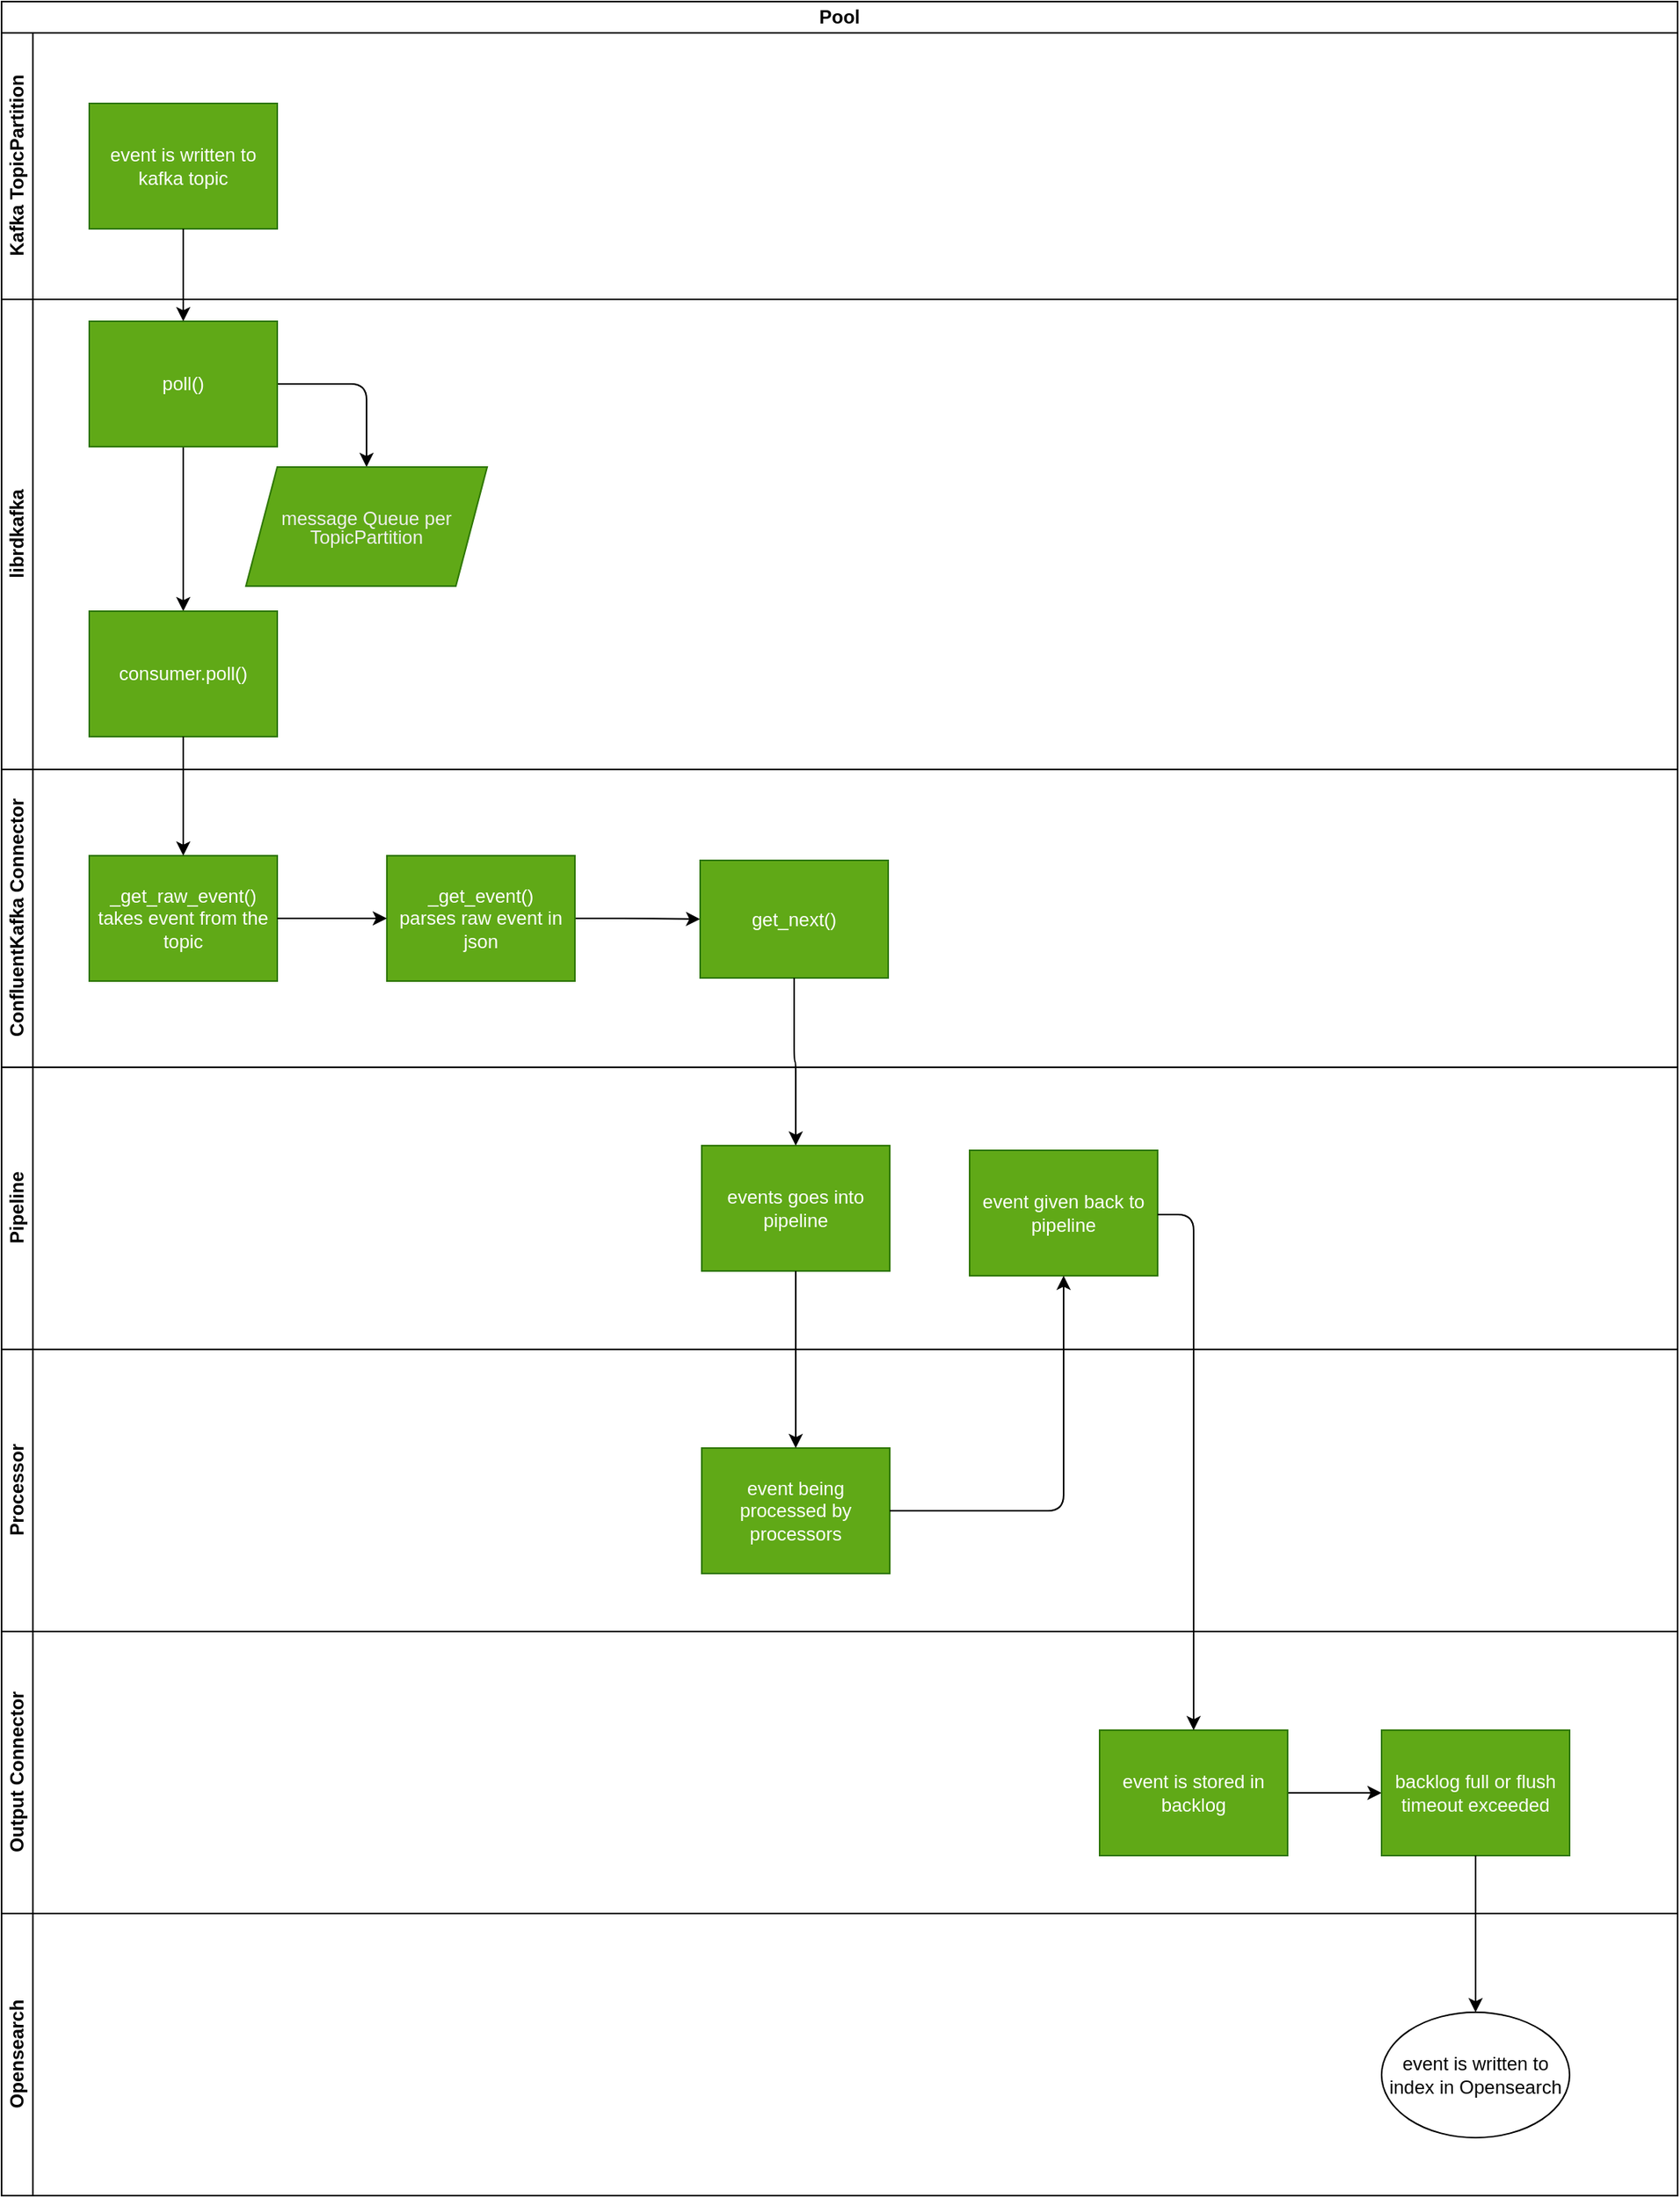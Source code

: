<mxfile>
    <diagram id="CprJfZTJ5oxMJRHnkWTq" name="Page-1">
        <mxGraphModel dx="1040" dy="704" grid="1" gridSize="10" guides="1" tooltips="1" connect="1" arrows="1" fold="1" page="1" pageScale="1" pageWidth="850" pageHeight="1100" math="0" shadow="0">
            <root>
                <mxCell id="0"/>
                <mxCell id="1" parent="0"/>
                <mxCell id="24" value="Pool" style="swimlane;html=1;childLayout=stackLayout;resizeParent=1;resizeParentMax=0;horizontal=1;startSize=20;horizontalStack=0;whiteSpace=wrap;" parent="1" vertex="1">
                    <mxGeometry x="14" y="26" width="1070" height="1400" as="geometry"/>
                </mxCell>
                <mxCell id="25" value="Kafka TopicPartition" style="swimlane;html=1;startSize=20;horizontal=0;" parent="24" vertex="1">
                    <mxGeometry y="20" width="1070" height="170" as="geometry"/>
                </mxCell>
                <mxCell id="2" value="event is written to kafka topic" style="rounded=0;whiteSpace=wrap;html=1;fillColor=#60a917;fontColor=#ffffff;strokeColor=#2D7600;" parent="25" vertex="1">
                    <mxGeometry x="56" y="45" width="120" height="80" as="geometry"/>
                </mxCell>
                <mxCell id="34" value="librdkafka" style="swimlane;html=1;startSize=20;horizontal=0;" vertex="1" parent="24">
                    <mxGeometry y="190" width="1070" height="300" as="geometry"/>
                </mxCell>
                <mxCell id="40" value="" style="edgeStyle=none;html=1;" edge="1" parent="34" source="35" target="39">
                    <mxGeometry relative="1" as="geometry"/>
                </mxCell>
                <mxCell id="42" style="edgeStyle=orthogonalEdgeStyle;html=1;entryX=0.5;entryY=0;entryDx=0;entryDy=0;exitX=1;exitY=0.5;exitDx=0;exitDy=0;" edge="1" parent="34" source="35" target="47">
                    <mxGeometry relative="1" as="geometry">
                        <mxPoint x="230" y="110" as="targetPoint"/>
                    </mxGeometry>
                </mxCell>
                <mxCell id="35" value="poll()" style="rounded=0;whiteSpace=wrap;html=1;fillColor=#60a917;fontColor=#ffffff;strokeColor=#2D7600;" vertex="1" parent="34">
                    <mxGeometry x="56" y="14" width="120" height="80" as="geometry"/>
                </mxCell>
                <mxCell id="39" value="consumer.poll()" style="rounded=0;whiteSpace=wrap;html=1;fillColor=#60a917;fontColor=#ffffff;strokeColor=#2D7600;" vertex="1" parent="34">
                    <mxGeometry x="56" y="199" width="120" height="80" as="geometry"/>
                </mxCell>
                <mxCell id="47" value="&lt;p style=&quot;line-height: 100%;&quot;&gt;&lt;br&gt;&lt;span style=&quot;color: rgb(240, 240, 240); font-family: Helvetica; font-size: 12px; font-style: normal; font-variant-ligatures: normal; font-variant-caps: normal; font-weight: 400; letter-spacing: normal; orphans: 2; text-align: center; text-indent: 0px; text-transform: none; widows: 2; word-spacing: 0px; -webkit-text-stroke-width: 0px; text-decoration-thickness: initial; text-decoration-style: initial; text-decoration-color: initial; float: none; display: inline !important;&quot;&gt;message Queue per TopicPartition&lt;/span&gt;&lt;br&gt;&lt;br&gt;&lt;/p&gt;" style="shape=parallelogram;perimeter=parallelogramPerimeter;whiteSpace=wrap;html=1;fixedSize=1;sketch=0;size=20;fillColor=#60a917;fontColor=#ffffff;strokeColor=#2D7600;" vertex="1" parent="34">
                    <mxGeometry x="156" y="107" width="154" height="76" as="geometry"/>
                </mxCell>
                <mxCell id="26" value="ConfluentKafka Connector" style="swimlane;html=1;startSize=20;horizontal=0;" parent="24" vertex="1">
                    <mxGeometry y="490" width="1070" height="190" as="geometry"/>
                </mxCell>
                <mxCell id="3" value="_get_raw_event()&lt;br&gt;takes event from the topic" style="rounded=0;whiteSpace=wrap;html=1;fillColor=#60a917;fontColor=#ffffff;strokeColor=#2D7600;" parent="26" vertex="1">
                    <mxGeometry x="56" y="55" width="120" height="80" as="geometry"/>
                </mxCell>
                <mxCell id="45" value="" style="edgeStyle=orthogonalEdgeStyle;html=1;" edge="1" parent="26" source="5" target="44">
                    <mxGeometry relative="1" as="geometry"/>
                </mxCell>
                <mxCell id="5" value="_get_event()&lt;br&gt;parses raw event in json" style="rounded=0;whiteSpace=wrap;html=1;fillColor=#60a917;fontColor=#ffffff;strokeColor=#2D7600;" parent="26" vertex="1">
                    <mxGeometry x="246" y="55" width="120" height="80" as="geometry"/>
                </mxCell>
                <mxCell id="6" value="" style="edgeStyle=none;html=1;" parent="26" source="3" target="5" edge="1">
                    <mxGeometry relative="1" as="geometry"/>
                </mxCell>
                <mxCell id="44" value="get_next()" style="rounded=0;whiteSpace=wrap;html=1;fillColor=#60a917;fontColor=#ffffff;strokeColor=#2D7600;" vertex="1" parent="26">
                    <mxGeometry x="446" y="58" width="120" height="75" as="geometry"/>
                </mxCell>
                <mxCell id="27" value="Pipeline" style="swimlane;html=1;startSize=20;horizontal=0;" parent="24" vertex="1">
                    <mxGeometry y="680" width="1070" height="180" as="geometry"/>
                </mxCell>
                <mxCell id="7" value="events goes into pipeline" style="rounded=0;whiteSpace=wrap;html=1;fillColor=#60a917;fontColor=#ffffff;strokeColor=#2D7600;" parent="27" vertex="1">
                    <mxGeometry x="447" y="50" width="120" height="80" as="geometry"/>
                </mxCell>
                <mxCell id="11" value="event given back to pipeline" style="rounded=0;whiteSpace=wrap;html=1;fillColor=#60a917;fontColor=#ffffff;strokeColor=#2D7600;" parent="27" vertex="1">
                    <mxGeometry x="618" y="53" width="120" height="80" as="geometry"/>
                </mxCell>
                <mxCell id="28" value="Processor" style="swimlane;html=1;startSize=20;horizontal=0;" parent="24" vertex="1">
                    <mxGeometry y="860" width="1070" height="180" as="geometry"/>
                </mxCell>
                <mxCell id="9" value="event being processed by processors" style="rounded=0;whiteSpace=wrap;html=1;fillColor=#60a917;fontColor=#ffffff;strokeColor=#2D7600;" parent="28" vertex="1">
                    <mxGeometry x="447" y="63" width="120" height="80" as="geometry"/>
                </mxCell>
                <mxCell id="29" value="Output Connector" style="swimlane;html=1;startSize=20;horizontal=0;" parent="24" vertex="1">
                    <mxGeometry y="1040" width="1070" height="180" as="geometry"/>
                </mxCell>
                <mxCell id="31" value="" style="edgeStyle=orthogonalEdgeStyle;html=1;" parent="29" source="13" target="30" edge="1">
                    <mxGeometry relative="1" as="geometry"/>
                </mxCell>
                <mxCell id="13" value="event is stored in backlog" style="rounded=0;whiteSpace=wrap;html=1;fillColor=#60a917;fontColor=#ffffff;strokeColor=#2D7600;" parent="29" vertex="1">
                    <mxGeometry x="701" y="63" width="120" height="80" as="geometry"/>
                </mxCell>
                <mxCell id="30" value="backlog full or flush timeout exceeded" style="rounded=0;whiteSpace=wrap;html=1;fillColor=#60a917;fontColor=#ffffff;strokeColor=#2D7600;" parent="29" vertex="1">
                    <mxGeometry x="881" y="63" width="120" height="80" as="geometry"/>
                </mxCell>
                <mxCell id="48" value="Opensearch" style="swimlane;html=1;startSize=20;horizontal=0;" vertex="1" parent="24">
                    <mxGeometry y="1220" width="1070" height="180" as="geometry"/>
                </mxCell>
                <mxCell id="53" value="event is written to index in Opensearch" style="ellipse;whiteSpace=wrap;html=1;" vertex="1" parent="48">
                    <mxGeometry x="881" y="63" width="120" height="80" as="geometry"/>
                </mxCell>
                <mxCell id="8" value="" style="edgeStyle=orthogonalEdgeStyle;html=1;exitX=0.5;exitY=1;exitDx=0;exitDy=0;" parent="24" source="44" target="7" edge="1">
                    <mxGeometry relative="1" as="geometry"/>
                </mxCell>
                <mxCell id="10" value="" style="edgeStyle=none;html=1;" parent="24" source="7" target="9" edge="1">
                    <mxGeometry relative="1" as="geometry"/>
                </mxCell>
                <mxCell id="12" value="" style="edgeStyle=orthogonalEdgeStyle;html=1;" parent="24" source="9" target="11" edge="1">
                    <mxGeometry relative="1" as="geometry"/>
                </mxCell>
                <mxCell id="14" value="" style="edgeStyle=orthogonalEdgeStyle;html=1;entryX=0.5;entryY=0;entryDx=0;entryDy=0;" parent="24" source="11" target="13" edge="1">
                    <mxGeometry relative="1" as="geometry">
                        <Array as="points">
                            <mxPoint x="761" y="774"/>
                        </Array>
                    </mxGeometry>
                </mxCell>
                <mxCell id="38" value="" style="edgeStyle=none;html=1;" edge="1" parent="24" source="2" target="35">
                    <mxGeometry relative="1" as="geometry"/>
                </mxCell>
                <mxCell id="43" value="" style="edgeStyle=orthogonalEdgeStyle;html=1;" edge="1" parent="24" source="39" target="3">
                    <mxGeometry relative="1" as="geometry"/>
                </mxCell>
                <mxCell id="54" value="" style="edgeStyle=orthogonalEdgeStyle;html=1;" edge="1" parent="24" source="30" target="53">
                    <mxGeometry relative="1" as="geometry"/>
                </mxCell>
            </root>
        </mxGraphModel>
    </diagram>
</mxfile>